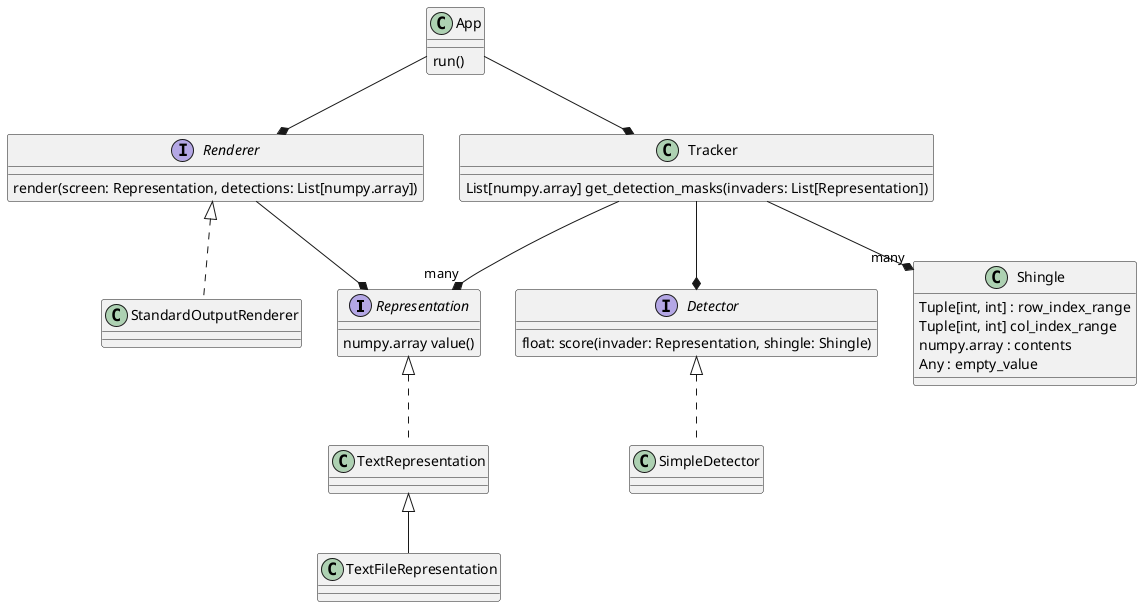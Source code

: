 @startuml

interface Representation

Representation : numpy.array value()

class TextRepresentation implements Representation

class TextFileRepresentation extends TextRepresentation


interface Detector

Detector : float: score(invader: Representation, shingle: Shingle)

class SimpleDetector implements Detector

class Shingle {
        Tuple[int, int] : row_index_range
        Tuple[int, int] col_index_range
        numpy.array : contents
        Any : empty_value
}

interface Renderer

Renderer : render(screen: Representation, detections: List[numpy.array])

class StandardOutputRenderer implements Renderer

class Tracker

Tracker : List[numpy.array] get_detection_masks(invaders: List[Representation])

class App

App : run()

App --* Tracker
App --* Renderer

Tracker --* "many" Representation
Tracker --* Detector
Tracker --* "many" Shingle

Renderer --* Representation

@enduml